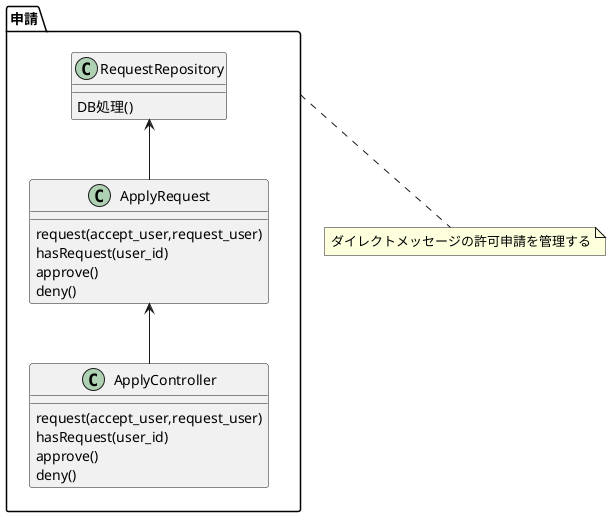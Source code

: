 @startuml

package 申請{
    class ApplyController{
        request(accept_user,request_user)
        hasRequest(user_id)
        approve()
        deny()
    }
    class ApplyRequest{
        request(accept_user,request_user)
        hasRequest(user_id)
        approve()
        deny()
    }
    class RequestRepository{
        DB処理()
    }
    ApplyRequest <-- ApplyController
    RequestRepository <-- ApplyRequest
}
note bottom of 申請
ダイレクトメッセージの許可申請を管理する
end note


@enduml